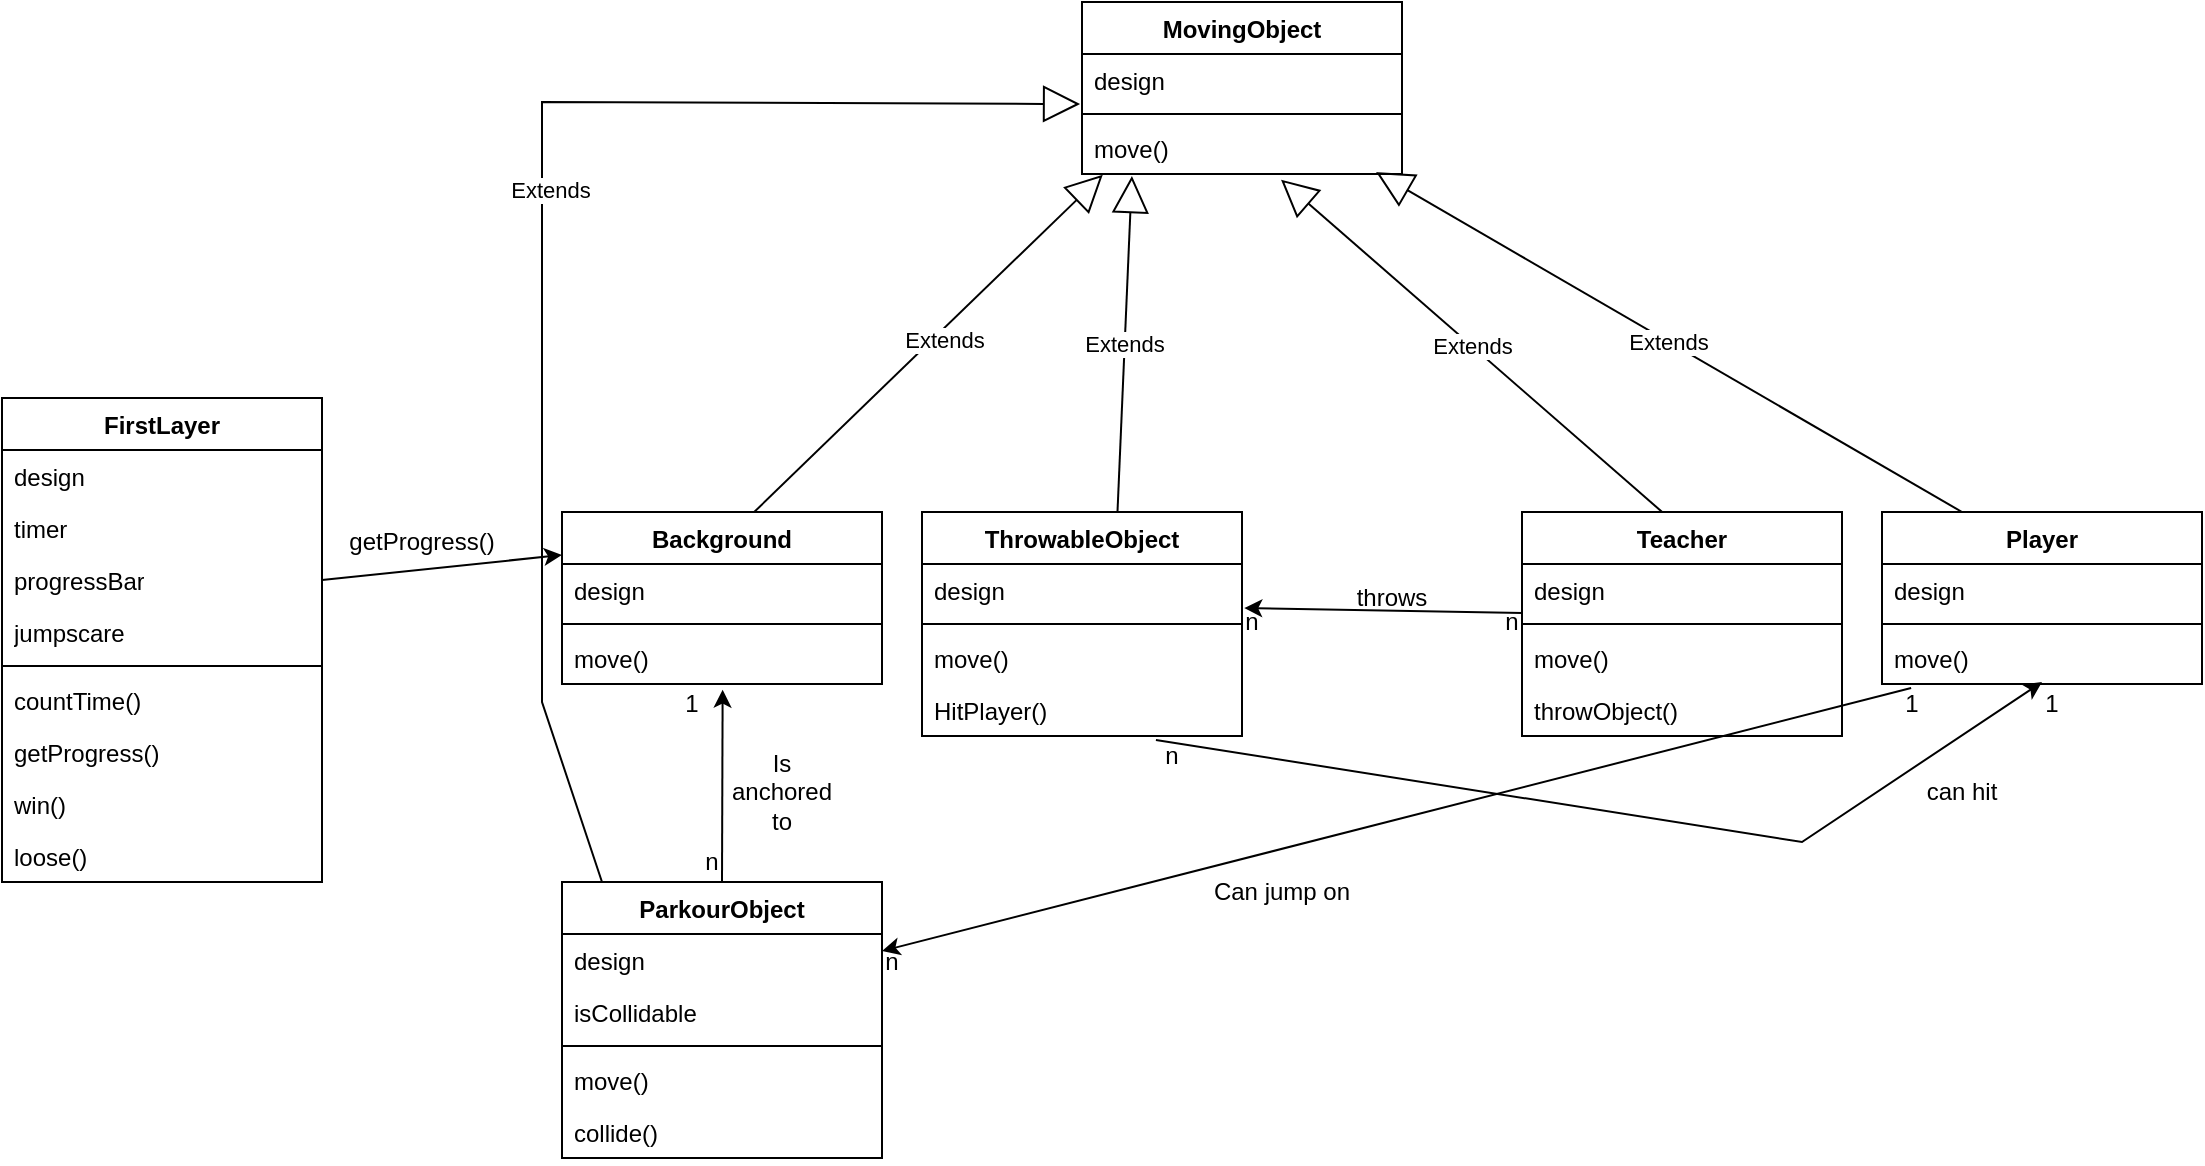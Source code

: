<mxfile version="24.0.2" type="github">
  <diagram name="Seite-1" id="xdKeQINs2F3bOMw4I5j9">
    <mxGraphModel dx="1430" dy="788" grid="1" gridSize="10" guides="1" tooltips="1" connect="1" arrows="1" fold="1" page="1" pageScale="1" pageWidth="1100" pageHeight="850" math="0" shadow="0">
      <root>
        <mxCell id="0" />
        <mxCell id="1" parent="0" />
        <mxCell id="lnL6TunYxl-OulkVIEpt-1" value="MovingObject" style="swimlane;fontStyle=1;align=center;verticalAlign=top;childLayout=stackLayout;horizontal=1;startSize=26;horizontalStack=0;resizeParent=1;resizeParentMax=0;resizeLast=0;collapsible=1;marginBottom=0;whiteSpace=wrap;html=1;" parent="1" vertex="1">
          <mxGeometry x="540" y="110" width="160" height="86" as="geometry" />
        </mxCell>
        <mxCell id="lnL6TunYxl-OulkVIEpt-2" value="design" style="text;strokeColor=none;fillColor=none;align=left;verticalAlign=top;spacingLeft=4;spacingRight=4;overflow=hidden;rotatable=0;points=[[0,0.5],[1,0.5]];portConstraint=eastwest;whiteSpace=wrap;html=1;" parent="lnL6TunYxl-OulkVIEpt-1" vertex="1">
          <mxGeometry y="26" width="160" height="26" as="geometry" />
        </mxCell>
        <mxCell id="lnL6TunYxl-OulkVIEpt-3" value="" style="line;strokeWidth=1;fillColor=none;align=left;verticalAlign=middle;spacingTop=-1;spacingLeft=3;spacingRight=3;rotatable=0;labelPosition=right;points=[];portConstraint=eastwest;strokeColor=inherit;" parent="lnL6TunYxl-OulkVIEpt-1" vertex="1">
          <mxGeometry y="52" width="160" height="8" as="geometry" />
        </mxCell>
        <mxCell id="lnL6TunYxl-OulkVIEpt-4" value="move()" style="text;strokeColor=none;fillColor=none;align=left;verticalAlign=top;spacingLeft=4;spacingRight=4;overflow=hidden;rotatable=0;points=[[0,0.5],[1,0.5]];portConstraint=eastwest;whiteSpace=wrap;html=1;" parent="lnL6TunYxl-OulkVIEpt-1" vertex="1">
          <mxGeometry y="60" width="160" height="26" as="geometry" />
        </mxCell>
        <mxCell id="lnL6TunYxl-OulkVIEpt-7" value="Teacher" style="swimlane;fontStyle=1;align=center;verticalAlign=top;childLayout=stackLayout;horizontal=1;startSize=26;horizontalStack=0;resizeParent=1;resizeParentMax=0;resizeLast=0;collapsible=1;marginBottom=0;whiteSpace=wrap;html=1;" parent="1" vertex="1">
          <mxGeometry x="760" y="365" width="160" height="112" as="geometry" />
        </mxCell>
        <mxCell id="lnL6TunYxl-OulkVIEpt-8" value="design" style="text;strokeColor=none;fillColor=none;align=left;verticalAlign=top;spacingLeft=4;spacingRight=4;overflow=hidden;rotatable=0;points=[[0,0.5],[1,0.5]];portConstraint=eastwest;whiteSpace=wrap;html=1;" parent="lnL6TunYxl-OulkVIEpt-7" vertex="1">
          <mxGeometry y="26" width="160" height="26" as="geometry" />
        </mxCell>
        <mxCell id="lnL6TunYxl-OulkVIEpt-9" value="" style="line;strokeWidth=1;fillColor=none;align=left;verticalAlign=middle;spacingTop=-1;spacingLeft=3;spacingRight=3;rotatable=0;labelPosition=right;points=[];portConstraint=eastwest;strokeColor=inherit;" parent="lnL6TunYxl-OulkVIEpt-7" vertex="1">
          <mxGeometry y="52" width="160" height="8" as="geometry" />
        </mxCell>
        <mxCell id="lnL6TunYxl-OulkVIEpt-10" value="move()" style="text;strokeColor=none;fillColor=none;align=left;verticalAlign=top;spacingLeft=4;spacingRight=4;overflow=hidden;rotatable=0;points=[[0,0.5],[1,0.5]];portConstraint=eastwest;whiteSpace=wrap;html=1;" parent="lnL6TunYxl-OulkVIEpt-7" vertex="1">
          <mxGeometry y="60" width="160" height="26" as="geometry" />
        </mxCell>
        <mxCell id="YWOGLAHDOozDeFd4wfpL-5" value="throwObject()" style="text;strokeColor=none;fillColor=none;align=left;verticalAlign=top;spacingLeft=4;spacingRight=4;overflow=hidden;rotatable=0;points=[[0,0.5],[1,0.5]];portConstraint=eastwest;whiteSpace=wrap;html=1;" vertex="1" parent="lnL6TunYxl-OulkVIEpt-7">
          <mxGeometry y="86" width="160" height="26" as="geometry" />
        </mxCell>
        <mxCell id="lnL6TunYxl-OulkVIEpt-11" value="ThrowableObject" style="swimlane;fontStyle=1;align=center;verticalAlign=top;childLayout=stackLayout;horizontal=1;startSize=26;horizontalStack=0;resizeParent=1;resizeParentMax=0;resizeLast=0;collapsible=1;marginBottom=0;whiteSpace=wrap;html=1;" parent="1" vertex="1">
          <mxGeometry x="460" y="365" width="160" height="112" as="geometry" />
        </mxCell>
        <mxCell id="lnL6TunYxl-OulkVIEpt-12" value="design" style="text;strokeColor=none;fillColor=none;align=left;verticalAlign=top;spacingLeft=4;spacingRight=4;overflow=hidden;rotatable=0;points=[[0,0.5],[1,0.5]];portConstraint=eastwest;whiteSpace=wrap;html=1;" parent="lnL6TunYxl-OulkVIEpt-11" vertex="1">
          <mxGeometry y="26" width="160" height="26" as="geometry" />
        </mxCell>
        <mxCell id="lnL6TunYxl-OulkVIEpt-13" value="" style="line;strokeWidth=1;fillColor=none;align=left;verticalAlign=middle;spacingTop=-1;spacingLeft=3;spacingRight=3;rotatable=0;labelPosition=right;points=[];portConstraint=eastwest;strokeColor=inherit;" parent="lnL6TunYxl-OulkVIEpt-11" vertex="1">
          <mxGeometry y="52" width="160" height="8" as="geometry" />
        </mxCell>
        <mxCell id="lnL6TunYxl-OulkVIEpt-14" value="move()" style="text;strokeColor=none;fillColor=none;align=left;verticalAlign=top;spacingLeft=4;spacingRight=4;overflow=hidden;rotatable=0;points=[[0,0.5],[1,0.5]];portConstraint=eastwest;whiteSpace=wrap;html=1;" parent="lnL6TunYxl-OulkVIEpt-11" vertex="1">
          <mxGeometry y="60" width="160" height="26" as="geometry" />
        </mxCell>
        <mxCell id="rFQA7Qal4SHW7xT8BtL1-1" value="HitPlayer()" style="text;strokeColor=none;fillColor=none;align=left;verticalAlign=top;spacingLeft=4;spacingRight=4;overflow=hidden;rotatable=0;points=[[0,0.5],[1,0.5]];portConstraint=eastwest;whiteSpace=wrap;html=1;" parent="lnL6TunYxl-OulkVIEpt-11" vertex="1">
          <mxGeometry y="86" width="160" height="26" as="geometry" />
        </mxCell>
        <mxCell id="lnL6TunYxl-OulkVIEpt-15" value="Player" style="swimlane;fontStyle=1;align=center;verticalAlign=top;childLayout=stackLayout;horizontal=1;startSize=26;horizontalStack=0;resizeParent=1;resizeParentMax=0;resizeLast=0;collapsible=1;marginBottom=0;whiteSpace=wrap;html=1;" parent="1" vertex="1">
          <mxGeometry x="940" y="365" width="160" height="86" as="geometry" />
        </mxCell>
        <mxCell id="lnL6TunYxl-OulkVIEpt-16" value="design" style="text;strokeColor=none;fillColor=none;align=left;verticalAlign=top;spacingLeft=4;spacingRight=4;overflow=hidden;rotatable=0;points=[[0,0.5],[1,0.5]];portConstraint=eastwest;whiteSpace=wrap;html=1;" parent="lnL6TunYxl-OulkVIEpt-15" vertex="1">
          <mxGeometry y="26" width="160" height="26" as="geometry" />
        </mxCell>
        <mxCell id="lnL6TunYxl-OulkVIEpt-17" value="" style="line;strokeWidth=1;fillColor=none;align=left;verticalAlign=middle;spacingTop=-1;spacingLeft=3;spacingRight=3;rotatable=0;labelPosition=right;points=[];portConstraint=eastwest;strokeColor=inherit;" parent="lnL6TunYxl-OulkVIEpt-15" vertex="1">
          <mxGeometry y="52" width="160" height="8" as="geometry" />
        </mxCell>
        <mxCell id="lnL6TunYxl-OulkVIEpt-18" value="move()" style="text;strokeColor=none;fillColor=none;align=left;verticalAlign=top;spacingLeft=4;spacingRight=4;overflow=hidden;rotatable=0;points=[[0,0.5],[1,0.5]];portConstraint=eastwest;whiteSpace=wrap;html=1;" parent="lnL6TunYxl-OulkVIEpt-15" vertex="1">
          <mxGeometry y="60" width="160" height="26" as="geometry" />
        </mxCell>
        <mxCell id="lnL6TunYxl-OulkVIEpt-29" value="Extends" style="endArrow=block;endSize=16;endFill=0;html=1;rounded=0;entryX=0.156;entryY=1.038;entryDx=0;entryDy=0;entryPerimeter=0;exitX=0.611;exitY=-0.004;exitDx=0;exitDy=0;exitPerimeter=0;" parent="1" source="lnL6TunYxl-OulkVIEpt-11" target="lnL6TunYxl-OulkVIEpt-4" edge="1">
          <mxGeometry width="160" relative="1" as="geometry">
            <mxPoint x="410" y="300" as="sourcePoint" />
            <mxPoint x="570" y="300" as="targetPoint" />
          </mxGeometry>
        </mxCell>
        <mxCell id="lnL6TunYxl-OulkVIEpt-30" value="Extends" style="endArrow=block;endSize=16;endFill=0;html=1;rounded=0;entryX=0.919;entryY=0.962;entryDx=0;entryDy=0;entryPerimeter=0;exitX=0.25;exitY=0;exitDx=0;exitDy=0;" parent="1" source="lnL6TunYxl-OulkVIEpt-15" target="lnL6TunYxl-OulkVIEpt-4" edge="1">
          <mxGeometry width="160" relative="1" as="geometry">
            <mxPoint x="780" y="330" as="sourcePoint" />
            <mxPoint x="910" y="250" as="targetPoint" />
          </mxGeometry>
        </mxCell>
        <mxCell id="lnL6TunYxl-OulkVIEpt-31" value="Extends" style="endArrow=block;endSize=16;endFill=0;html=1;rounded=0;entryX=0.622;entryY=1.109;entryDx=0;entryDy=0;entryPerimeter=0;exitX=0.438;exitY=0;exitDx=0;exitDy=0;exitPerimeter=0;" parent="1" source="lnL6TunYxl-OulkVIEpt-7" target="lnL6TunYxl-OulkVIEpt-4" edge="1">
          <mxGeometry width="160" relative="1" as="geometry">
            <mxPoint x="597" y="557" as="sourcePoint" />
            <mxPoint x="490" y="470" as="targetPoint" />
          </mxGeometry>
        </mxCell>
        <mxCell id="lnL6TunYxl-OulkVIEpt-38" value="Can jump on" style="text;html=1;strokeColor=none;fillColor=none;align=center;verticalAlign=middle;whiteSpace=wrap;rounded=0;" parent="1" vertex="1">
          <mxGeometry x="600" y="540" width="80" height="30" as="geometry" />
        </mxCell>
        <mxCell id="lnL6TunYxl-OulkVIEpt-41" value="1" style="text;html=1;strokeColor=none;fillColor=none;align=center;verticalAlign=middle;whiteSpace=wrap;rounded=0;" parent="1" vertex="1">
          <mxGeometry x="950" y="451" width="10" height="20" as="geometry" />
        </mxCell>
        <mxCell id="lnL6TunYxl-OulkVIEpt-47" value="n" style="text;html=1;strokeColor=none;fillColor=none;align=center;verticalAlign=middle;whiteSpace=wrap;rounded=0;" parent="1" vertex="1">
          <mxGeometry x="440" y="580" width="10" height="20" as="geometry" />
        </mxCell>
        <mxCell id="lnL6TunYxl-OulkVIEpt-49" value="Extends" style="endArrow=block;endSize=16;endFill=0;html=1;rounded=0;entryX=0.065;entryY=1.013;entryDx=0;entryDy=0;entryPerimeter=0;exitX=0.594;exitY=0.012;exitDx=0;exitDy=0;exitPerimeter=0;" parent="1" source="lnL6TunYxl-OulkVIEpt-59" target="lnL6TunYxl-OulkVIEpt-4" edge="1">
          <mxGeometry x="0.056" y="-4" width="160" relative="1" as="geometry">
            <mxPoint x="342.8" y="364.66" as="sourcePoint" />
            <mxPoint x="120" y="177" as="targetPoint" />
            <mxPoint as="offset" />
          </mxGeometry>
        </mxCell>
        <mxCell id="lnL6TunYxl-OulkVIEpt-55" value="ParkourObject" style="swimlane;fontStyle=1;align=center;verticalAlign=top;childLayout=stackLayout;horizontal=1;startSize=26;horizontalStack=0;resizeParent=1;resizeParentMax=0;resizeLast=0;collapsible=1;marginBottom=0;whiteSpace=wrap;html=1;" parent="1" vertex="1">
          <mxGeometry x="280" y="550" width="160" height="138" as="geometry" />
        </mxCell>
        <mxCell id="lnL6TunYxl-OulkVIEpt-56" value="design" style="text;strokeColor=none;fillColor=none;align=left;verticalAlign=top;spacingLeft=4;spacingRight=4;overflow=hidden;rotatable=0;points=[[0,0.5],[1,0.5]];portConstraint=eastwest;whiteSpace=wrap;html=1;" parent="lnL6TunYxl-OulkVIEpt-55" vertex="1">
          <mxGeometry y="26" width="160" height="26" as="geometry" />
        </mxCell>
        <mxCell id="lnL6TunYxl-OulkVIEpt-76" value="isCollidable" style="text;strokeColor=none;fillColor=none;align=left;verticalAlign=top;spacingLeft=4;spacingRight=4;overflow=hidden;rotatable=0;points=[[0,0.5],[1,0.5]];portConstraint=eastwest;whiteSpace=wrap;html=1;" parent="lnL6TunYxl-OulkVIEpt-55" vertex="1">
          <mxGeometry y="52" width="160" height="26" as="geometry" />
        </mxCell>
        <mxCell id="lnL6TunYxl-OulkVIEpt-57" value="" style="line;strokeWidth=1;fillColor=none;align=left;verticalAlign=middle;spacingTop=-1;spacingLeft=3;spacingRight=3;rotatable=0;labelPosition=right;points=[];portConstraint=eastwest;strokeColor=inherit;" parent="lnL6TunYxl-OulkVIEpt-55" vertex="1">
          <mxGeometry y="78" width="160" height="8" as="geometry" />
        </mxCell>
        <mxCell id="lnL6TunYxl-OulkVIEpt-58" value="move()" style="text;strokeColor=none;fillColor=none;align=left;verticalAlign=top;spacingLeft=4;spacingRight=4;overflow=hidden;rotatable=0;points=[[0,0.5],[1,0.5]];portConstraint=eastwest;whiteSpace=wrap;html=1;" parent="lnL6TunYxl-OulkVIEpt-55" vertex="1">
          <mxGeometry y="86" width="160" height="26" as="geometry" />
        </mxCell>
        <mxCell id="lnL6TunYxl-OulkVIEpt-74" value="collide()" style="text;strokeColor=none;fillColor=none;align=left;verticalAlign=top;spacingLeft=4;spacingRight=4;overflow=hidden;rotatable=0;points=[[0,0.5],[1,0.5]];portConstraint=eastwest;whiteSpace=wrap;html=1;" parent="lnL6TunYxl-OulkVIEpt-55" vertex="1">
          <mxGeometry y="112" width="160" height="26" as="geometry" />
        </mxCell>
        <mxCell id="lnL6TunYxl-OulkVIEpt-59" value="Background" style="swimlane;fontStyle=1;align=center;verticalAlign=top;childLayout=stackLayout;horizontal=1;startSize=26;horizontalStack=0;resizeParent=1;resizeParentMax=0;resizeLast=0;collapsible=1;marginBottom=0;whiteSpace=wrap;html=1;" parent="1" vertex="1">
          <mxGeometry x="280" y="365" width="160" height="86" as="geometry" />
        </mxCell>
        <mxCell id="lnL6TunYxl-OulkVIEpt-60" value="design" style="text;strokeColor=none;fillColor=none;align=left;verticalAlign=top;spacingLeft=4;spacingRight=4;overflow=hidden;rotatable=0;points=[[0,0.5],[1,0.5]];portConstraint=eastwest;whiteSpace=wrap;html=1;" parent="lnL6TunYxl-OulkVIEpt-59" vertex="1">
          <mxGeometry y="26" width="160" height="26" as="geometry" />
        </mxCell>
        <mxCell id="lnL6TunYxl-OulkVIEpt-61" value="" style="line;strokeWidth=1;fillColor=none;align=left;verticalAlign=middle;spacingTop=-1;spacingLeft=3;spacingRight=3;rotatable=0;labelPosition=right;points=[];portConstraint=eastwest;strokeColor=inherit;" parent="lnL6TunYxl-OulkVIEpt-59" vertex="1">
          <mxGeometry y="52" width="160" height="8" as="geometry" />
        </mxCell>
        <mxCell id="lnL6TunYxl-OulkVIEpt-62" value="move()" style="text;strokeColor=none;fillColor=none;align=left;verticalAlign=top;spacingLeft=4;spacingRight=4;overflow=hidden;rotatable=0;points=[[0,0.5],[1,0.5]];portConstraint=eastwest;whiteSpace=wrap;html=1;" parent="lnL6TunYxl-OulkVIEpt-59" vertex="1">
          <mxGeometry y="60" width="160" height="26" as="geometry" />
        </mxCell>
        <mxCell id="lnL6TunYxl-OulkVIEpt-63" value="" style="endArrow=classic;html=1;rounded=0;exitX=0.5;exitY=0;exitDx=0;exitDy=0;entryX=0.502;entryY=1.109;entryDx=0;entryDy=0;entryPerimeter=0;" parent="1" source="lnL6TunYxl-OulkVIEpt-55" target="lnL6TunYxl-OulkVIEpt-62" edge="1">
          <mxGeometry width="50" height="50" relative="1" as="geometry">
            <mxPoint x="620" y="590" as="sourcePoint" />
            <mxPoint x="670" y="540" as="targetPoint" />
          </mxGeometry>
        </mxCell>
        <mxCell id="lnL6TunYxl-OulkVIEpt-64" value="Is anchored to" style="text;html=1;strokeColor=none;fillColor=none;align=center;verticalAlign=middle;whiteSpace=wrap;rounded=0;" parent="1" vertex="1">
          <mxGeometry x="360" y="490" width="60" height="30" as="geometry" />
        </mxCell>
        <mxCell id="lnL6TunYxl-OulkVIEpt-66" value="n" style="text;html=1;strokeColor=none;fillColor=none;align=center;verticalAlign=middle;whiteSpace=wrap;rounded=0;" parent="1" vertex="1">
          <mxGeometry x="350" y="530" width="10" height="20" as="geometry" />
        </mxCell>
        <mxCell id="lnL6TunYxl-OulkVIEpt-67" value="1" style="text;html=1;strokeColor=none;fillColor=none;align=center;verticalAlign=middle;whiteSpace=wrap;rounded=0;" parent="1" vertex="1">
          <mxGeometry x="340" y="451" width="10" height="20" as="geometry" />
        </mxCell>
        <mxCell id="lnL6TunYxl-OulkVIEpt-68" value="" style="endArrow=classic;html=1;rounded=0;exitX=0.091;exitY=1.078;exitDx=0;exitDy=0;exitPerimeter=0;entryX=1;entryY=0.25;entryDx=0;entryDy=0;" parent="1" source="lnL6TunYxl-OulkVIEpt-18" target="lnL6TunYxl-OulkVIEpt-55" edge="1">
          <mxGeometry width="50" height="50" relative="1" as="geometry">
            <mxPoint x="800" y="565" as="sourcePoint" />
            <mxPoint x="850" y="515" as="targetPoint" />
          </mxGeometry>
        </mxCell>
        <mxCell id="lnL6TunYxl-OulkVIEpt-77" value="Extends" style="endArrow=block;endSize=16;endFill=0;html=1;rounded=0;entryX=-0.006;entryY=0.962;entryDx=0;entryDy=0;entryPerimeter=0;exitX=0.125;exitY=0;exitDx=0;exitDy=0;exitPerimeter=0;" parent="1" source="lnL6TunYxl-OulkVIEpt-55" target="lnL6TunYxl-OulkVIEpt-2" edge="1">
          <mxGeometry x="0.056" y="-4" width="160" relative="1" as="geometry">
            <mxPoint x="290" y="530" as="sourcePoint" />
            <mxPoint x="449" y="365" as="targetPoint" />
            <Array as="points">
              <mxPoint x="270" y="460" />
              <mxPoint x="270" y="160" />
            </Array>
            <mxPoint as="offset" />
          </mxGeometry>
        </mxCell>
        <mxCell id="lnL6TunYxl-OulkVIEpt-78" value="" style="endArrow=classic;html=1;rounded=0;exitX=0.002;exitY=0.942;exitDx=0;exitDy=0;exitPerimeter=0;entryX=1.007;entryY=0.846;entryDx=0;entryDy=0;entryPerimeter=0;" parent="1" source="lnL6TunYxl-OulkVIEpt-8" target="lnL6TunYxl-OulkVIEpt-12" edge="1">
          <mxGeometry width="50" height="50" relative="1" as="geometry">
            <mxPoint x="620" y="400" as="sourcePoint" />
            <mxPoint x="670" y="350" as="targetPoint" />
          </mxGeometry>
        </mxCell>
        <mxCell id="lnL6TunYxl-OulkVIEpt-79" value="can hit" style="text;html=1;strokeColor=none;fillColor=none;align=center;verticalAlign=middle;whiteSpace=wrap;rounded=0;" parent="1" vertex="1">
          <mxGeometry x="940" y="490" width="80" height="30" as="geometry" />
        </mxCell>
        <mxCell id="lnL6TunYxl-OulkVIEpt-82" value="n" style="text;html=1;strokeColor=none;fillColor=none;align=center;verticalAlign=middle;whiteSpace=wrap;rounded=0;" parent="1" vertex="1">
          <mxGeometry x="620" y="410" width="10" height="20" as="geometry" />
        </mxCell>
        <mxCell id="lnL6TunYxl-OulkVIEpt-83" value="n" style="text;html=1;strokeColor=none;fillColor=none;align=center;verticalAlign=middle;whiteSpace=wrap;rounded=0;" parent="1" vertex="1">
          <mxGeometry x="750" y="410" width="10" height="20" as="geometry" />
        </mxCell>
        <mxCell id="lnL6TunYxl-OulkVIEpt-84" value="" style="endArrow=classic;html=1;rounded=0;exitX=0.731;exitY=1.077;exitDx=0;exitDy=0;exitPerimeter=0;entryX=0.5;entryY=0.962;entryDx=0;entryDy=0;entryPerimeter=0;" parent="1" source="rFQA7Qal4SHW7xT8BtL1-1" target="lnL6TunYxl-OulkVIEpt-18" edge="1">
          <mxGeometry width="50" height="50" relative="1" as="geometry">
            <mxPoint x="640" y="510" as="sourcePoint" />
            <mxPoint x="690" y="460" as="targetPoint" />
            <Array as="points">
              <mxPoint x="900" y="530" />
            </Array>
          </mxGeometry>
        </mxCell>
        <mxCell id="lnL6TunYxl-OulkVIEpt-85" value="n" style="text;html=1;strokeColor=none;fillColor=none;align=center;verticalAlign=middle;whiteSpace=wrap;rounded=0;" parent="1" vertex="1">
          <mxGeometry x="580" y="477" width="10" height="20" as="geometry" />
        </mxCell>
        <mxCell id="lnL6TunYxl-OulkVIEpt-86" value="1" style="text;html=1;strokeColor=none;fillColor=none;align=center;verticalAlign=middle;whiteSpace=wrap;rounded=0;" parent="1" vertex="1">
          <mxGeometry x="1020" y="451" width="10" height="20" as="geometry" />
        </mxCell>
        <mxCell id="lnL6TunYxl-OulkVIEpt-87" value="throws" style="text;html=1;strokeColor=none;fillColor=none;align=center;verticalAlign=middle;whiteSpace=wrap;rounded=0;" parent="1" vertex="1">
          <mxGeometry x="670" y="398" width="50" height="20" as="geometry" />
        </mxCell>
        <mxCell id="lnL6TunYxl-OulkVIEpt-94" value="FirstLayer" style="swimlane;fontStyle=1;align=center;verticalAlign=top;childLayout=stackLayout;horizontal=1;startSize=26;horizontalStack=0;resizeParent=1;resizeParentMax=0;resizeLast=0;collapsible=1;marginBottom=0;whiteSpace=wrap;html=1;" parent="1" vertex="1">
          <mxGeometry y="308" width="160" height="242" as="geometry" />
        </mxCell>
        <mxCell id="lnL6TunYxl-OulkVIEpt-95" value="design" style="text;strokeColor=none;fillColor=none;align=left;verticalAlign=top;spacingLeft=4;spacingRight=4;overflow=hidden;rotatable=0;points=[[0,0.5],[1,0.5]];portConstraint=eastwest;whiteSpace=wrap;html=1;" parent="lnL6TunYxl-OulkVIEpt-94" vertex="1">
          <mxGeometry y="26" width="160" height="26" as="geometry" />
        </mxCell>
        <mxCell id="lnL6TunYxl-OulkVIEpt-89" value="timer" style="text;strokeColor=none;fillColor=none;align=left;verticalAlign=top;spacingLeft=4;spacingRight=4;overflow=hidden;rotatable=0;points=[[0,0.5],[1,0.5]];portConstraint=eastwest;whiteSpace=wrap;html=1;" parent="lnL6TunYxl-OulkVIEpt-94" vertex="1">
          <mxGeometry y="52" width="160" height="26" as="geometry" />
        </mxCell>
        <mxCell id="lnL6TunYxl-OulkVIEpt-90" value="progressBar" style="text;strokeColor=none;fillColor=none;align=left;verticalAlign=top;spacingLeft=4;spacingRight=4;overflow=hidden;rotatable=0;points=[[0,0.5],[1,0.5]];portConstraint=eastwest;whiteSpace=wrap;html=1;" parent="lnL6TunYxl-OulkVIEpt-94" vertex="1">
          <mxGeometry y="78" width="160" height="26" as="geometry" />
        </mxCell>
        <mxCell id="lnL6TunYxl-OulkVIEpt-102" value="jumpscare" style="text;strokeColor=none;fillColor=none;align=left;verticalAlign=top;spacingLeft=4;spacingRight=4;overflow=hidden;rotatable=0;points=[[0,0.5],[1,0.5]];portConstraint=eastwest;whiteSpace=wrap;html=1;" parent="lnL6TunYxl-OulkVIEpt-94" vertex="1">
          <mxGeometry y="104" width="160" height="26" as="geometry" />
        </mxCell>
        <mxCell id="lnL6TunYxl-OulkVIEpt-96" value="" style="line;strokeWidth=1;fillColor=none;align=left;verticalAlign=middle;spacingTop=-1;spacingLeft=3;spacingRight=3;rotatable=0;labelPosition=right;points=[];portConstraint=eastwest;strokeColor=inherit;" parent="lnL6TunYxl-OulkVIEpt-94" vertex="1">
          <mxGeometry y="130" width="160" height="8" as="geometry" />
        </mxCell>
        <mxCell id="lnL6TunYxl-OulkVIEpt-92" value="countTime()" style="text;strokeColor=none;fillColor=none;align=left;verticalAlign=top;spacingLeft=4;spacingRight=4;overflow=hidden;rotatable=0;points=[[0,0.5],[1,0.5]];portConstraint=eastwest;whiteSpace=wrap;html=1;" parent="lnL6TunYxl-OulkVIEpt-94" vertex="1">
          <mxGeometry y="138" width="160" height="26" as="geometry" />
        </mxCell>
        <mxCell id="lnL6TunYxl-OulkVIEpt-93" value="getProgress()" style="text;strokeColor=none;fillColor=none;align=left;verticalAlign=top;spacingLeft=4;spacingRight=4;overflow=hidden;rotatable=0;points=[[0,0.5],[1,0.5]];portConstraint=eastwest;whiteSpace=wrap;html=1;" parent="lnL6TunYxl-OulkVIEpt-94" vertex="1">
          <mxGeometry y="164" width="160" height="26" as="geometry" />
        </mxCell>
        <mxCell id="lnL6TunYxl-OulkVIEpt-98" value="win()" style="text;strokeColor=none;fillColor=none;align=left;verticalAlign=top;spacingLeft=4;spacingRight=4;overflow=hidden;rotatable=0;points=[[0,0.5],[1,0.5]];portConstraint=eastwest;whiteSpace=wrap;html=1;" parent="lnL6TunYxl-OulkVIEpt-94" vertex="1">
          <mxGeometry y="190" width="160" height="26" as="geometry" />
        </mxCell>
        <mxCell id="lnL6TunYxl-OulkVIEpt-99" value="loose()" style="text;strokeColor=none;fillColor=none;align=left;verticalAlign=top;spacingLeft=4;spacingRight=4;overflow=hidden;rotatable=0;points=[[0,0.5],[1,0.5]];portConstraint=eastwest;whiteSpace=wrap;html=1;" parent="lnL6TunYxl-OulkVIEpt-94" vertex="1">
          <mxGeometry y="216" width="160" height="26" as="geometry" />
        </mxCell>
        <mxCell id="YWOGLAHDOozDeFd4wfpL-1" value="" style="endArrow=classic;html=1;rounded=0;exitX=1;exitY=0.5;exitDx=0;exitDy=0;entryX=0;entryY=0.25;entryDx=0;entryDy=0;" edge="1" parent="1" source="lnL6TunYxl-OulkVIEpt-90" target="lnL6TunYxl-OulkVIEpt-59">
          <mxGeometry width="50" height="50" relative="1" as="geometry">
            <mxPoint x="490" y="430" as="sourcePoint" />
            <mxPoint x="540" y="380" as="targetPoint" />
          </mxGeometry>
        </mxCell>
        <mxCell id="YWOGLAHDOozDeFd4wfpL-4" value="getProgress()" style="text;html=1;align=center;verticalAlign=middle;whiteSpace=wrap;rounded=0;" vertex="1" parent="1">
          <mxGeometry x="180" y="365" width="60" height="30" as="geometry" />
        </mxCell>
      </root>
    </mxGraphModel>
  </diagram>
</mxfile>
